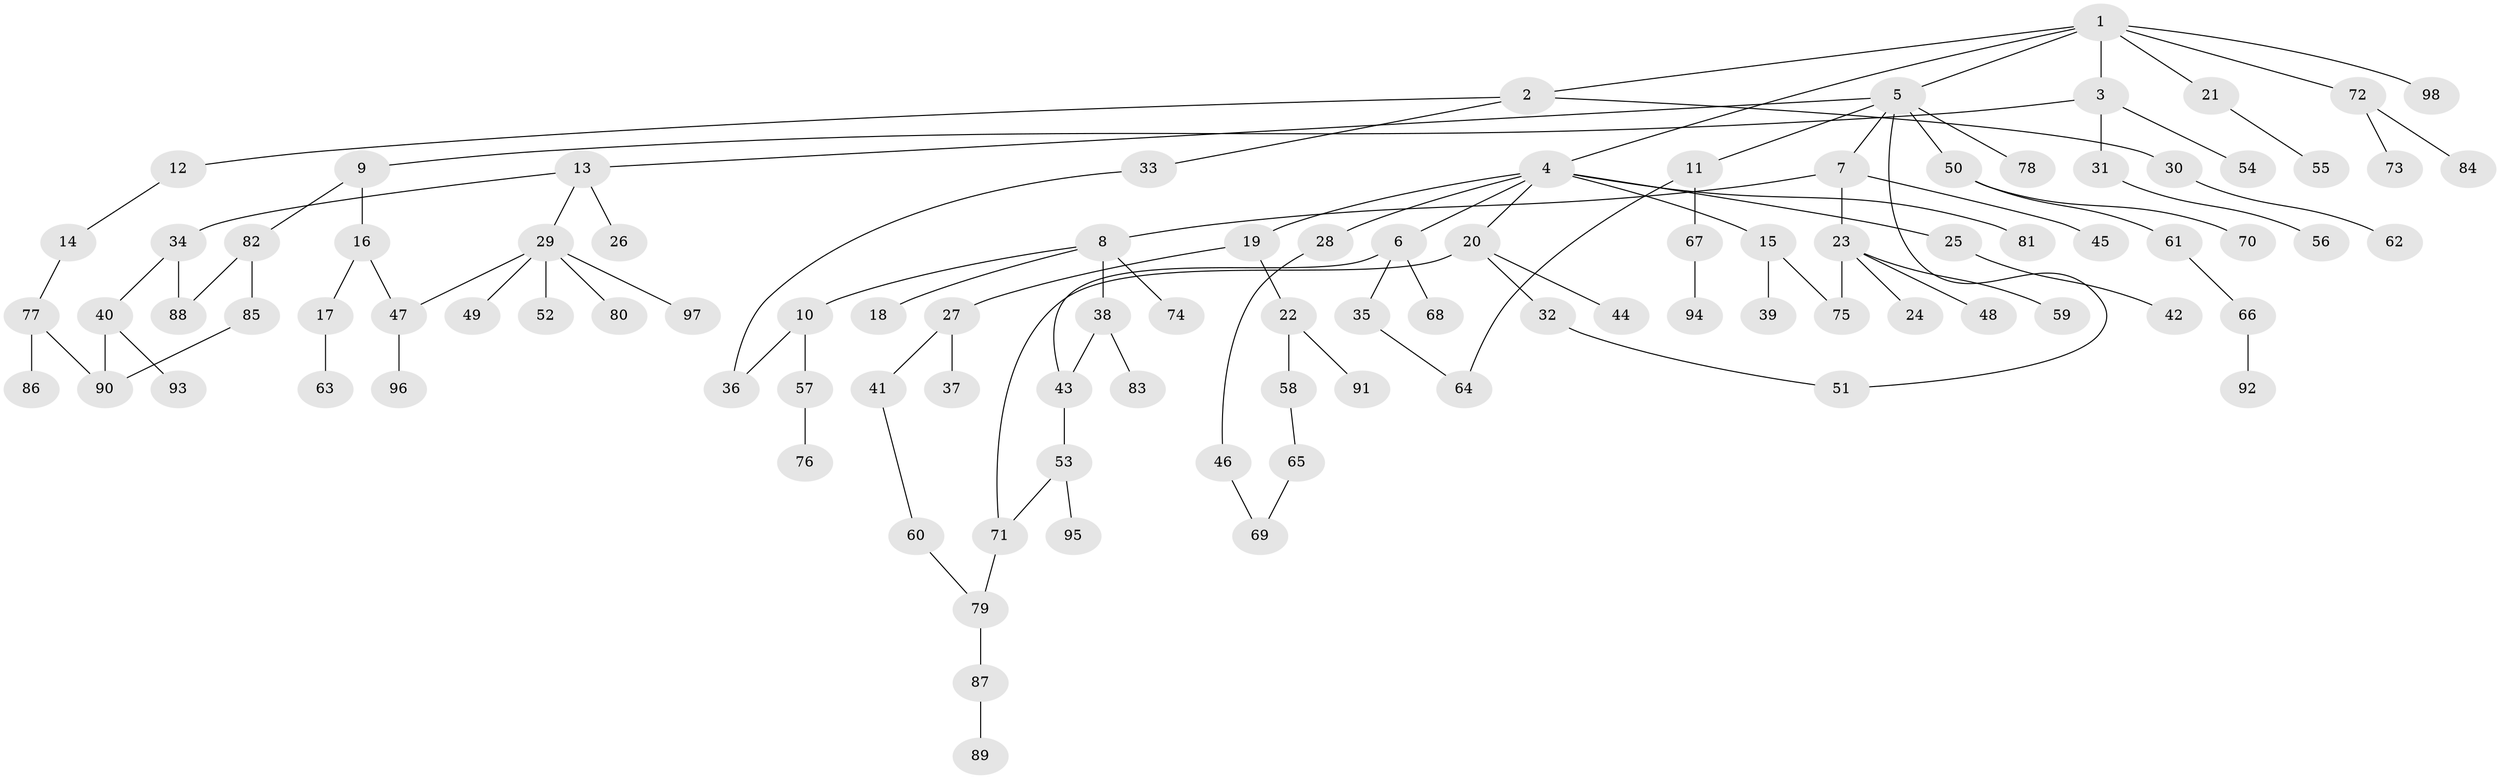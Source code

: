 // Generated by graph-tools (version 1.1) at 2025/10/02/27/25 16:10:55]
// undirected, 98 vertices, 109 edges
graph export_dot {
graph [start="1"]
  node [color=gray90,style=filled];
  1;
  2;
  3;
  4;
  5;
  6;
  7;
  8;
  9;
  10;
  11;
  12;
  13;
  14;
  15;
  16;
  17;
  18;
  19;
  20;
  21;
  22;
  23;
  24;
  25;
  26;
  27;
  28;
  29;
  30;
  31;
  32;
  33;
  34;
  35;
  36;
  37;
  38;
  39;
  40;
  41;
  42;
  43;
  44;
  45;
  46;
  47;
  48;
  49;
  50;
  51;
  52;
  53;
  54;
  55;
  56;
  57;
  58;
  59;
  60;
  61;
  62;
  63;
  64;
  65;
  66;
  67;
  68;
  69;
  70;
  71;
  72;
  73;
  74;
  75;
  76;
  77;
  78;
  79;
  80;
  81;
  82;
  83;
  84;
  85;
  86;
  87;
  88;
  89;
  90;
  91;
  92;
  93;
  94;
  95;
  96;
  97;
  98;
  1 -- 2;
  1 -- 3;
  1 -- 4;
  1 -- 5;
  1 -- 21;
  1 -- 72;
  1 -- 98;
  2 -- 12;
  2 -- 30;
  2 -- 33;
  3 -- 9;
  3 -- 31;
  3 -- 54;
  4 -- 6;
  4 -- 15;
  4 -- 19;
  4 -- 20;
  4 -- 25;
  4 -- 28;
  4 -- 81;
  5 -- 7;
  5 -- 11;
  5 -- 13;
  5 -- 50;
  5 -- 78;
  5 -- 51;
  6 -- 35;
  6 -- 43;
  6 -- 68;
  7 -- 8;
  7 -- 23;
  7 -- 45;
  8 -- 10;
  8 -- 18;
  8 -- 38;
  8 -- 74;
  9 -- 16;
  9 -- 82;
  10 -- 57;
  10 -- 36;
  11 -- 67;
  11 -- 64;
  12 -- 14;
  13 -- 26;
  13 -- 29;
  13 -- 34;
  14 -- 77;
  15 -- 39;
  15 -- 75;
  16 -- 17;
  16 -- 47;
  17 -- 63;
  19 -- 22;
  19 -- 27;
  20 -- 32;
  20 -- 44;
  20 -- 71;
  21 -- 55;
  22 -- 58;
  22 -- 91;
  23 -- 24;
  23 -- 48;
  23 -- 59;
  23 -- 75;
  25 -- 42;
  27 -- 37;
  27 -- 41;
  28 -- 46;
  29 -- 49;
  29 -- 52;
  29 -- 80;
  29 -- 97;
  29 -- 47;
  30 -- 62;
  31 -- 56;
  32 -- 51;
  33 -- 36;
  34 -- 40;
  34 -- 88;
  35 -- 64;
  38 -- 83;
  38 -- 43;
  40 -- 90;
  40 -- 93;
  41 -- 60;
  43 -- 53;
  46 -- 69;
  47 -- 96;
  50 -- 61;
  50 -- 70;
  53 -- 71;
  53 -- 95;
  57 -- 76;
  58 -- 65;
  60 -- 79;
  61 -- 66;
  65 -- 69;
  66 -- 92;
  67 -- 94;
  71 -- 79;
  72 -- 73;
  72 -- 84;
  77 -- 86;
  77 -- 90;
  79 -- 87;
  82 -- 85;
  82 -- 88;
  85 -- 90;
  87 -- 89;
}
